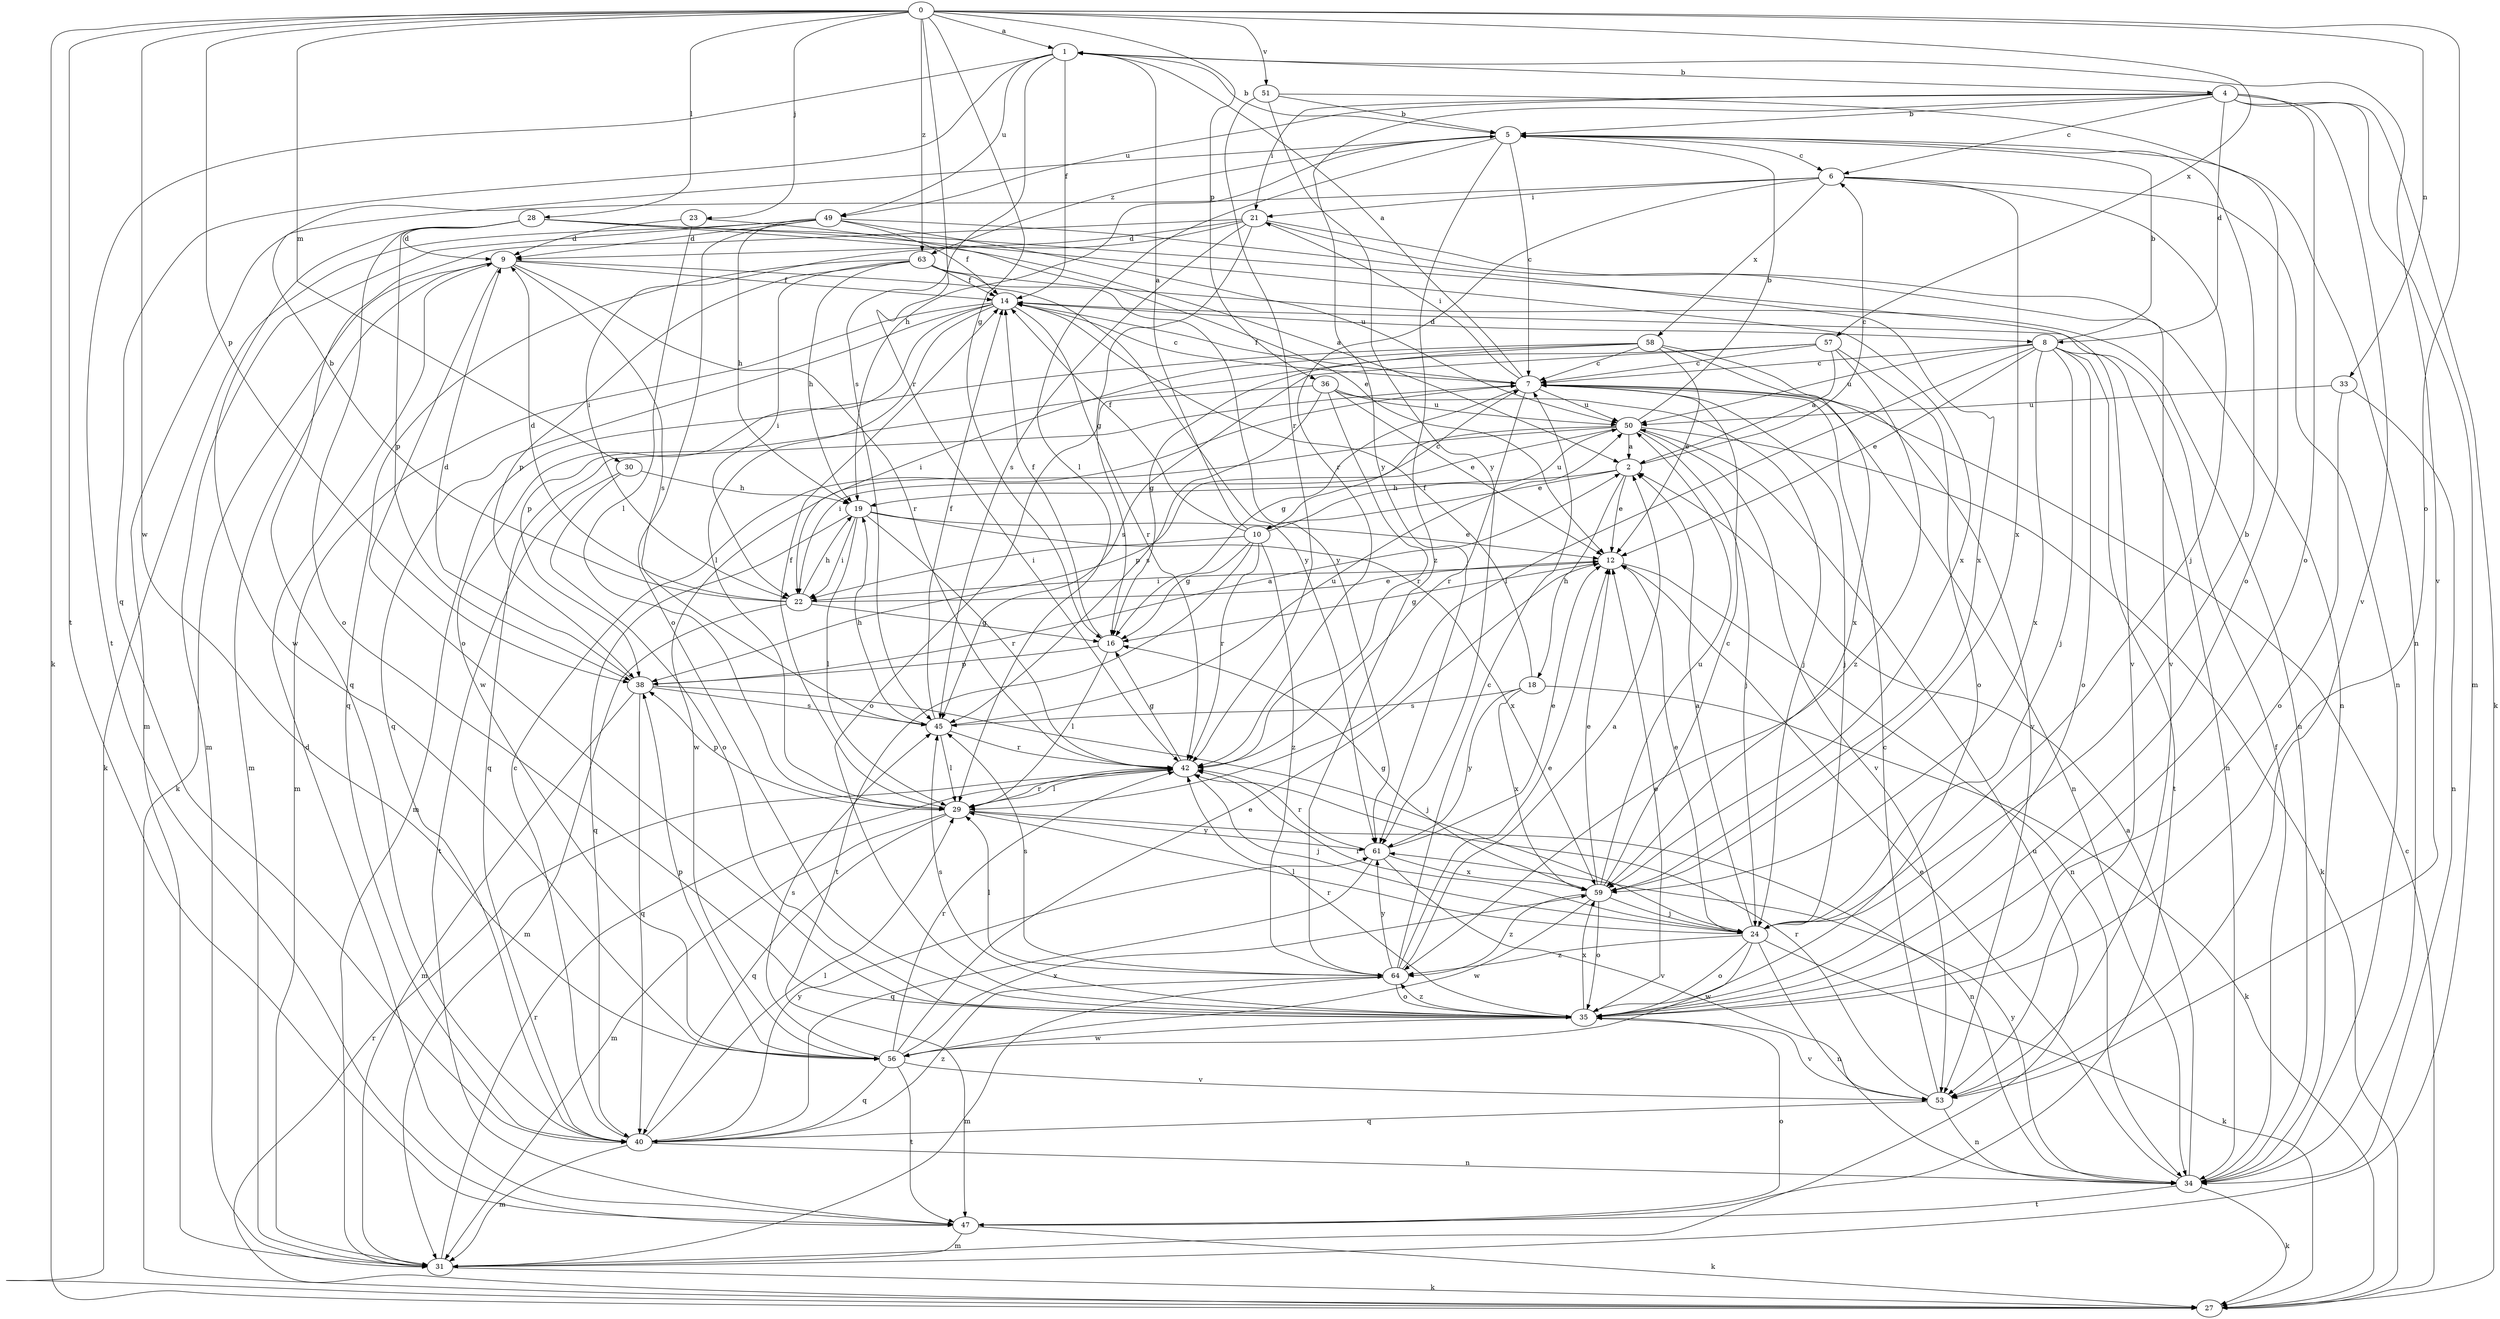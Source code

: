 strict digraph  {
0;
1;
2;
4;
5;
6;
7;
8;
9;
10;
12;
14;
16;
18;
19;
21;
22;
23;
24;
27;
28;
29;
30;
31;
33;
34;
35;
36;
38;
40;
42;
45;
47;
49;
50;
51;
53;
56;
57;
58;
59;
61;
63;
64;
0 -> 1  [label=a];
0 -> 16  [label=g];
0 -> 23  [label=j];
0 -> 27  [label=k];
0 -> 28  [label=l];
0 -> 30  [label=m];
0 -> 33  [label=n];
0 -> 35  [label=o];
0 -> 36  [label=p];
0 -> 38  [label=p];
0 -> 42  [label=r];
0 -> 47  [label=t];
0 -> 51  [label=v];
0 -> 56  [label=w];
0 -> 57  [label=x];
0 -> 63  [label=z];
1 -> 4  [label=b];
1 -> 5  [label=b];
1 -> 14  [label=f];
1 -> 40  [label=q];
1 -> 45  [label=s];
1 -> 47  [label=t];
1 -> 49  [label=u];
1 -> 53  [label=v];
2 -> 6  [label=c];
2 -> 10  [label=e];
2 -> 12  [label=e];
2 -> 18  [label=h];
2 -> 19  [label=h];
4 -> 5  [label=b];
4 -> 6  [label=c];
4 -> 8  [label=d];
4 -> 21  [label=i];
4 -> 27  [label=k];
4 -> 31  [label=m];
4 -> 35  [label=o];
4 -> 49  [label=u];
4 -> 53  [label=v];
4 -> 61  [label=y];
5 -> 6  [label=c];
5 -> 7  [label=c];
5 -> 19  [label=h];
5 -> 29  [label=l];
5 -> 35  [label=o];
5 -> 63  [label=z];
5 -> 64  [label=z];
6 -> 21  [label=i];
6 -> 24  [label=j];
6 -> 31  [label=m];
6 -> 34  [label=n];
6 -> 42  [label=r];
6 -> 58  [label=x];
6 -> 59  [label=x];
7 -> 1  [label=a];
7 -> 14  [label=f];
7 -> 16  [label=g];
7 -> 21  [label=i];
7 -> 24  [label=j];
7 -> 34  [label=n];
7 -> 40  [label=q];
7 -> 42  [label=r];
7 -> 50  [label=u];
8 -> 5  [label=b];
8 -> 7  [label=c];
8 -> 12  [label=e];
8 -> 24  [label=j];
8 -> 29  [label=l];
8 -> 34  [label=n];
8 -> 35  [label=o];
8 -> 47  [label=t];
8 -> 50  [label=u];
8 -> 59  [label=x];
9 -> 14  [label=f];
9 -> 27  [label=k];
9 -> 31  [label=m];
9 -> 35  [label=o];
9 -> 42  [label=r];
9 -> 45  [label=s];
9 -> 61  [label=y];
10 -> 1  [label=a];
10 -> 7  [label=c];
10 -> 14  [label=f];
10 -> 16  [label=g];
10 -> 22  [label=i];
10 -> 42  [label=r];
10 -> 47  [label=t];
10 -> 50  [label=u];
10 -> 64  [label=z];
12 -> 16  [label=g];
12 -> 22  [label=i];
12 -> 34  [label=n];
14 -> 7  [label=c];
14 -> 8  [label=d];
14 -> 29  [label=l];
14 -> 31  [label=m];
14 -> 40  [label=q];
14 -> 42  [label=r];
14 -> 56  [label=w];
16 -> 14  [label=f];
16 -> 29  [label=l];
16 -> 38  [label=p];
18 -> 14  [label=f];
18 -> 27  [label=k];
18 -> 45  [label=s];
18 -> 59  [label=x];
18 -> 61  [label=y];
19 -> 12  [label=e];
19 -> 22  [label=i];
19 -> 29  [label=l];
19 -> 40  [label=q];
19 -> 42  [label=r];
19 -> 59  [label=x];
21 -> 9  [label=d];
21 -> 16  [label=g];
21 -> 22  [label=i];
21 -> 34  [label=n];
21 -> 40  [label=q];
21 -> 45  [label=s];
21 -> 53  [label=v];
22 -> 5  [label=b];
22 -> 9  [label=d];
22 -> 12  [label=e];
22 -> 16  [label=g];
22 -> 19  [label=h];
22 -> 31  [label=m];
23 -> 9  [label=d];
23 -> 12  [label=e];
23 -> 29  [label=l];
24 -> 2  [label=a];
24 -> 5  [label=b];
24 -> 12  [label=e];
24 -> 27  [label=k];
24 -> 29  [label=l];
24 -> 34  [label=n];
24 -> 35  [label=o];
24 -> 42  [label=r];
24 -> 56  [label=w];
24 -> 64  [label=z];
27 -> 7  [label=c];
27 -> 42  [label=r];
28 -> 2  [label=a];
28 -> 9  [label=d];
28 -> 35  [label=o];
28 -> 38  [label=p];
28 -> 53  [label=v];
28 -> 56  [label=w];
28 -> 59  [label=x];
29 -> 14  [label=f];
29 -> 31  [label=m];
29 -> 34  [label=n];
29 -> 38  [label=p];
29 -> 40  [label=q];
29 -> 42  [label=r];
29 -> 61  [label=y];
30 -> 19  [label=h];
30 -> 35  [label=o];
30 -> 47  [label=t];
31 -> 27  [label=k];
31 -> 42  [label=r];
31 -> 50  [label=u];
33 -> 34  [label=n];
33 -> 35  [label=o];
33 -> 50  [label=u];
34 -> 2  [label=a];
34 -> 12  [label=e];
34 -> 14  [label=f];
34 -> 27  [label=k];
34 -> 47  [label=t];
34 -> 61  [label=y];
35 -> 12  [label=e];
35 -> 42  [label=r];
35 -> 45  [label=s];
35 -> 53  [label=v];
35 -> 56  [label=w];
35 -> 59  [label=x];
35 -> 64  [label=z];
36 -> 12  [label=e];
36 -> 24  [label=j];
36 -> 35  [label=o];
36 -> 42  [label=r];
36 -> 45  [label=s];
36 -> 50  [label=u];
38 -> 2  [label=a];
38 -> 9  [label=d];
38 -> 24  [label=j];
38 -> 31  [label=m];
38 -> 40  [label=q];
38 -> 45  [label=s];
40 -> 7  [label=c];
40 -> 29  [label=l];
40 -> 31  [label=m];
40 -> 34  [label=n];
40 -> 61  [label=y];
40 -> 64  [label=z];
42 -> 16  [label=g];
42 -> 24  [label=j];
42 -> 29  [label=l];
45 -> 14  [label=f];
45 -> 19  [label=h];
45 -> 29  [label=l];
45 -> 42  [label=r];
45 -> 50  [label=u];
47 -> 9  [label=d];
47 -> 27  [label=k];
47 -> 31  [label=m];
47 -> 35  [label=o];
49 -> 9  [label=d];
49 -> 14  [label=f];
49 -> 19  [label=h];
49 -> 27  [label=k];
49 -> 31  [label=m];
49 -> 35  [label=o];
49 -> 50  [label=u];
49 -> 59  [label=x];
50 -> 2  [label=a];
50 -> 5  [label=b];
50 -> 22  [label=i];
50 -> 24  [label=j];
50 -> 27  [label=k];
50 -> 38  [label=p];
50 -> 53  [label=v];
50 -> 56  [label=w];
51 -> 5  [label=b];
51 -> 34  [label=n];
51 -> 42  [label=r];
51 -> 61  [label=y];
53 -> 7  [label=c];
53 -> 34  [label=n];
53 -> 40  [label=q];
53 -> 42  [label=r];
56 -> 12  [label=e];
56 -> 38  [label=p];
56 -> 40  [label=q];
56 -> 42  [label=r];
56 -> 45  [label=s];
56 -> 47  [label=t];
56 -> 53  [label=v];
56 -> 59  [label=x];
57 -> 2  [label=a];
57 -> 7  [label=c];
57 -> 35  [label=o];
57 -> 38  [label=p];
57 -> 45  [label=s];
57 -> 64  [label=z];
58 -> 7  [label=c];
58 -> 12  [label=e];
58 -> 16  [label=g];
58 -> 22  [label=i];
58 -> 31  [label=m];
58 -> 53  [label=v];
58 -> 59  [label=x];
59 -> 7  [label=c];
59 -> 12  [label=e];
59 -> 16  [label=g];
59 -> 24  [label=j];
59 -> 35  [label=o];
59 -> 50  [label=u];
59 -> 56  [label=w];
59 -> 64  [label=z];
61 -> 12  [label=e];
61 -> 40  [label=q];
61 -> 42  [label=r];
61 -> 53  [label=v];
61 -> 59  [label=x];
63 -> 14  [label=f];
63 -> 19  [label=h];
63 -> 22  [label=i];
63 -> 34  [label=n];
63 -> 38  [label=p];
63 -> 40  [label=q];
63 -> 61  [label=y];
64 -> 2  [label=a];
64 -> 7  [label=c];
64 -> 12  [label=e];
64 -> 29  [label=l];
64 -> 31  [label=m];
64 -> 35  [label=o];
64 -> 45  [label=s];
64 -> 61  [label=y];
}
